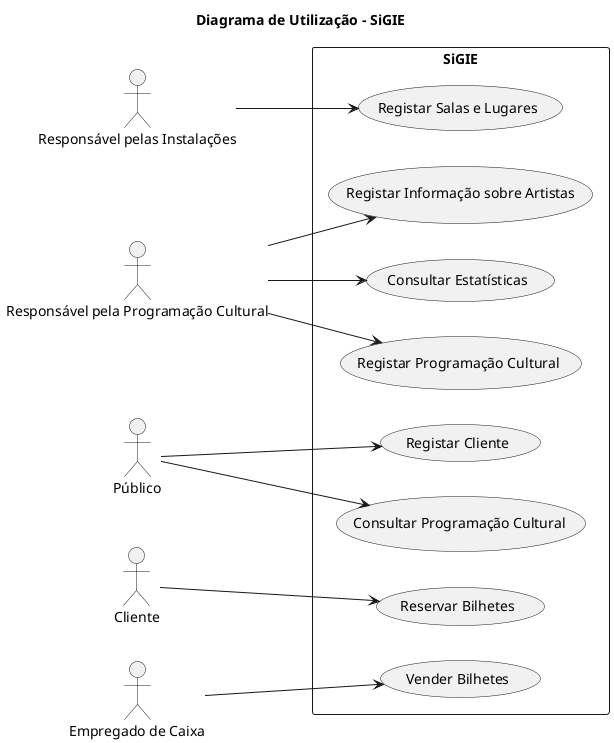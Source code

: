 @startuml diagrama_de_uso

title Diagrama de Utilização - SiGIE
left to right direction

actor "Responsável pelas Instalações" as RespInst
actor "Responsável pela Programação Cultural" as RespProg
actor "Público" as Publico
actor "Cliente" as Cliente
actor "Empregado de Caixa" as Empregado

rectangle "SiGIE" {
    usecase "Registar Salas e Lugares" as UC1
    usecase "Registar Programação Cultural" as UC2
    usecase "Registar Informação sobre Artistas" as UC3
    usecase "Consultar Programação Cultural" as UC4
    usecase "Registar Cliente" as UC5
    usecase "Reservar Bilhetes" as UC6
    usecase "Vender Bilhetes" as UC7
    usecase "Consultar Estatísticas" as UC8
}

RespInst --> UC1
RespProg --> UC2
RespProg --> UC3
Publico --> UC4
Publico --> UC5
Cliente --> UC6
Empregado --> UC7
RespProg --> UC8

@enduml

